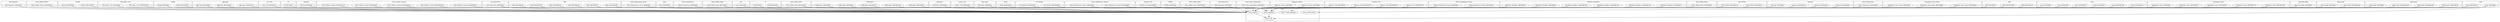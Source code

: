 digraph {
graph [overlap=false]
subgraph cluster_Sub_Exporter {
	label="Sub::Exporter";
	"Sub::Exporter::BEGIN@1";
}
subgraph cluster_Data_DPath_Filters {
	label="Data::DPath::Filters";
	"Data::DPath::Filters::BEGIN@10";
}
subgraph cluster_aliased {
	label="aliased";
	"aliased::BEGIN@8";
	"aliased::BEGIN@35";
}
subgraph cluster_File_Spec_Unix {
	label="File::Spec::Unix";
	"File::Spec::Unix::BEGIN@3";
	"File::Spec::Unix::BEGIN@149";
}
subgraph cluster_Config {
	label="Config";
	"Config::BEGIN@45";
	"Config::BEGIN@9";
}
subgraph cluster_App_Rad {
	label="App::Rad";
	"App::Rad::BEGIN@121";
	"App::Rad::BEGIN@93";
	"App::Rad::BEGIN@6";
}
subgraph cluster_List_Util {
	label="List::Util";
	"List::Util::BEGIN@11";
}
subgraph cluster_IO {
	label="IO";
	"IO::BEGIN@7";
}
subgraph cluster_Opcode {
	label="Opcode";
	"Opcode::BEGIN@5";
}
subgraph cluster_Data_DPath_Context {
	label="Data::DPath::Context";
	"Data::DPath::Context::BEGIN@10";
	"Data::DPath::Context::BEGIN@158";
	"Data::DPath::Context::BEGIN@424";
	"Data::DPath::Context::BEGIN@15.4";
	"Data::DPath::Context::BEGIN@222";
}
subgraph cluster_List_MoreUtils {
	label="List::MoreUtils";
	"List::MoreUtils::BEGIN@4";
}
subgraph cluster_Safe {
	label="Safe";
	"Safe::BEGIN@28";
	"Safe::BEGIN@191";
	"Safe::BEGIN@344";
	"Safe::BEGIN@285";
	"Safe::BEGIN@337";
	"Safe::BEGIN@36";
}
subgraph cluster_Class_XSAccessor_Array {
	label="Class::XSAccessor::Array";
	"Class::XSAccessor::Array::BEGIN@3";
}
subgraph cluster_base {
	label="base";
	"base::BEGIN@3";
}
subgraph cluster_Devel_StackTrace {
	label="Devel::StackTrace";
	"Devel::StackTrace::BEGIN@8";
}
subgraph cluster_Data_DPath_Step {
	label="Data::DPath::Step";
	"Data::DPath::Step::BEGIN@10";
}
subgraph cluster_vars {
	label="vars";
	"vars::BEGIN@8";
}
subgraph cluster_B {
	label="B";
	"B::BEGIN@9";
	"B::BEGIN@254";
}
subgraph cluster_main {
	label="main";
	"main::BEGIN@1.9";
	"main::BEGIN@6";
}
subgraph cluster_Data_DPath_Path {
	label="Data::DPath::Path";
	"Data::DPath::Path::BEGIN@10";
}
subgraph cluster_strict {
	label="strict";
	"strict::import";
	"strict::CORE:regcomp";
	"strict::unimport";
	"strict::bits";
	"strict::CORE:match";
}
subgraph cluster_SelfLoader {
	label="SelfLoader";
	"SelfLoader::BEGIN@3";
	"SelfLoader::BEGIN@158";
	"SelfLoader::BEGIN@93";
	"SelfLoader::BEGIN@73";
	"SelfLoader::BEGIN@91";
}
subgraph cluster_attributes {
	label="attributes";
	"attributes::BEGIN@9";
}
subgraph cluster_Scalar_Util {
	label="Scalar::Util";
	"Scalar::Util::BEGIN@9";
}
subgraph cluster_File_Spec {
	label="File::Spec";
	"File::Spec::BEGIN@3";
}
subgraph cluster_Fcntl {
	label="Fcntl";
	"Fcntl::BEGIN@58";
}
subgraph cluster_IO_Handle {
	label="IO::Handle";
	"IO::Handle::BEGIN@261";
	"IO::Handle::BEGIN@624";
}
subgraph cluster_Class_XSAccessor_Heavy {
	label="Class::XSAccessor::Heavy";
	"Class::XSAccessor::Heavy::BEGIN@27";
	"Class::XSAccessor::Heavy::BEGIN@5";
}
subgraph cluster_Params_Util {
	label="Params::Util";
	"Params::Util::BEGIN@59";
}
subgraph cluster_POSIX {
	label="POSIX";
	"POSIX::BEGIN@2";
}
subgraph cluster_Data_DPath_Attrs {
	label="Data::DPath::Attrs";
	"Data::DPath::Attrs::BEGIN@10";
}
subgraph cluster_Text_Balanced {
	label="Text::Balanced";
	"Text::Balanced::BEGIN@7";
}
subgraph cluster_Class_Data_Inheritable {
	label="Class::Data::Inheritable";
	"Class::Data::Inheritable::BEGIN@3";
}
subgraph cluster_Exporter_Heavy {
	label="Exporter::Heavy";
	"Exporter::Heavy::BEGIN@4";
	"Exporter::Heavy::BEGIN@3";
}
subgraph cluster_Iterator_Util {
	label="Iterator::Util";
	"Iterator::Util::BEGIN@373";
	"Iterator::Util::BEGIN@370";
	"Iterator::Util::BEGIN@284";
	"Iterator::Util::BEGIN@15";
}
subgraph cluster_Devel_StackTrace_Frame {
	label="Devel::StackTrace::Frame";
	"Devel::StackTrace::Frame::BEGIN@11";
	"Devel::StackTrace::Frame::BEGIN@6";
}
subgraph cluster_Attribute_Handlers {
	label="Attribute::Handlers";
	"Attribute::Handlers::BEGIN@15";
	"Attribute::Handlers::BEGIN@17";
	"Attribute::Handlers::BEGIN@124";
	"Attribute::Handlers::BEGIN@148";
	"Attribute::Handlers::BEGIN@199";
	"Attribute::Handlers::BEGIN@5";
}
subgraph cluster_Data_DPath_Point {
	label="Data::DPath::Point";
	"Data::DPath::Point::BEGIN@10";
}
subgraph cluster_Data_DPath {
	label="Data::DPath";
	"Data::DPath::BEGIN@11";
	"Data::DPath::BEGIN@2.8";
}
subgraph cluster_constant {
	label="constant";
	"constant::BEGIN@3";
	"constant::BEGIN@114";
	"constant::BEGIN@29";
	"constant::BEGIN@52";
}
subgraph cluster_Class_XSAccessor {
	label="Class::XSAccessor";
	"Class::XSAccessor::BEGIN@3";
}
subgraph cluster_Exception_Class_Base {
	label="Exception::Class::Base";
	"Exception::Class::Base::BEGIN@6";
	"Exception::Class::Base::BEGIN@43";
	"Exception::Class::Base::BEGIN@63";
}
subgraph cluster_utf8 {
	label="utf8";
	"utf8::BEGIN@123";
	"utf8::BEGIN@2";
	"utf8::BEGIN@399";
}
subgraph cluster_Carp {
	label="Carp";
	"Carp::BEGIN@413";
	"Carp::BEGIN@398";
	"Carp::BEGIN@4";
	"Carp::BEGIN@67";
	"Carp::BEGIN@18";
	"Carp::BEGIN@8";
}
subgraph cluster_Exception_Class {
	label="Exception::Class";
	"Exception::Class::BEGIN@168";
	"Exception::Class::BEGIN@176";
	"Exception::Class::BEGIN@8";
	"Exception::Class::BEGIN@46";
	"Exception::Class::BEGIN@79";
}
subgraph cluster_App_Rad_Help {
	label="App::Rad::Help";
	"App::Rad::Help::BEGIN@3";
}
subgraph cluster_Sub_Install {
	label="Sub::Install";
	"Sub::Install::BEGIN@4";
	"Sub::Install::BEGIN@184";
}
subgraph cluster_AutoLoader {
	label="AutoLoader";
	"AutoLoader::BEGIN@138";
	"AutoLoader::BEGIN@30";
	"AutoLoader::BEGIN@3";
	"AutoLoader::BEGIN@186";
}
"main::BEGIN@6" -> "strict::CORE:match";
"strict::unimport" -> "strict::bits";
"strict::import" -> "strict::bits";
"main::BEGIN@6" -> "strict::bits";
"App::Rad::BEGIN@121" -> "strict::unimport";
"Config::BEGIN@45" -> "strict::unimport";
"AutoLoader::BEGIN@138" -> "strict::unimport";
"Carp::BEGIN@18" -> "strict::unimport";
"constant::BEGIN@29" -> "strict::unimport";
"Iterator::Util::BEGIN@284" -> "strict::unimport";
"AutoLoader::BEGIN@186" -> "strict::unimport";
"File::Spec::Unix::BEGIN@149" -> "strict::unimport";
"Sub::Install::BEGIN@184" -> "strict::unimport";
"Class::XSAccessor::Heavy::BEGIN@27" -> "strict::unimport";
"utf8::BEGIN@123" -> "strict::unimport";
"Iterator::Util::BEGIN@370" -> "strict::unimport";
"Attribute::Handlers::BEGIN@148" -> "strict::unimport";
"Safe::BEGIN@36" -> "strict::unimport";
"Data::DPath::Context::BEGIN@424" -> "strict::unimport";
"Exception::Class::BEGIN@176" -> "strict::unimport";
"constant::BEGIN@52" -> "strict::unimport";
"Exception::Class::BEGIN@79" -> "strict::unimport";
"Data::DPath::Context::BEGIN@158" -> "strict::unimport";
"main::BEGIN@1.9" -> "strict::unimport";
"aliased::BEGIN@35" -> "strict::unimport";
"SelfLoader::BEGIN@158" -> "strict::unimport";
"Exception::Class::Base::BEGIN@63" -> "strict::unimport";
"SelfLoader::BEGIN@91" -> "strict::unimport";
"Exception::Class::BEGIN@46" -> "strict::unimport";
"utf8::BEGIN@399" -> "strict::unimport";
"Exception::Class::BEGIN@168" -> "strict::unimport";
"Carp::BEGIN@67" -> "strict::unimport";
"Data::DPath::Context::BEGIN@222" -> "strict::unimport";
"Attribute::Handlers::BEGIN@199" -> "strict::unimport";
"B::BEGIN@254" -> "strict::unimport";
"Safe::BEGIN@344" -> "strict::unimport";
"Carp::BEGIN@398" -> "strict::unimport";
"Devel::StackTrace::Frame::BEGIN@11" -> "strict::unimport";
"App::Rad::BEGIN@93" -> "strict::unimport";
"constant::BEGIN@114" -> "strict::unimport";
"Carp::BEGIN@8" -> "strict::unimport";
"Exception::Class::Base::BEGIN@43" -> "strict::unimport";
"IO::Handle::BEGIN@624" -> "strict::unimport";
"Safe::BEGIN@337" -> "strict::unimport";
"SelfLoader::BEGIN@73" -> "strict::unimport";
"Safe::BEGIN@191" -> "strict::unimport";
"Carp::BEGIN@413" -> "strict::unimport";
"Exporter::Heavy::BEGIN@4" -> "strict::unimport";
"Attribute::Handlers::BEGIN@15" -> "strict::unimport";
"Safe::BEGIN@285" -> "strict::unimport";
"Attribute::Handlers::BEGIN@124" -> "strict::unimport";
"AutoLoader::BEGIN@30" -> "strict::unimport";
"main::BEGIN@6" -> "strict::CORE:regcomp";
"base::BEGIN@3" -> "strict::import";
"Data::DPath::Context::BEGIN@10" -> "strict::import";
"Iterator::Util::BEGIN@373" -> "strict::import";
"Class::XSAccessor::Heavy::BEGIN@5" -> "strict::import";
"Sub::Exporter::BEGIN@1" -> "strict::import";
"utf8::BEGIN@2" -> "strict::import";
"aliased::BEGIN@8" -> "strict::import";
"Devel::StackTrace::Frame::BEGIN@6" -> "strict::import";
"vars::BEGIN@8" -> "strict::import";
"IO::BEGIN@7" -> "strict::import";
"attributes::BEGIN@9" -> "strict::import";
"List::MoreUtils::BEGIN@4" -> "strict::import";
"POSIX::BEGIN@2" -> "strict::import";
"Fcntl::BEGIN@58" -> "strict::import";
"IO::Handle::BEGIN@261" -> "strict::import";
"Config::BEGIN@9" -> "strict::import";
"App::Rad::Help::BEGIN@3" -> "strict::import";
"Text::Balanced::BEGIN@7" -> "strict::import";
"File::Spec::Unix::BEGIN@3" -> "strict::import";
"AutoLoader::BEGIN@3" -> "strict::import";
"Class::XSAccessor::BEGIN@3" -> "strict::import";
"Data::DPath::BEGIN@11" -> "strict::import";
"Data::DPath::Filters::BEGIN@10" -> "strict::import";
"SelfLoader::BEGIN@3" -> "strict::import";
"B::BEGIN@9" -> "strict::import";
"Class::XSAccessor::Array::BEGIN@3" -> "strict::import";
"Scalar::Util::BEGIN@9" -> "strict::import";
"Exception::Class::Base::BEGIN@6" -> "strict::import";
"Carp::BEGIN@4" -> "strict::import";
"Class::Data::Inheritable::BEGIN@3" -> "strict::import";
"constant::BEGIN@3" -> "strict::import";
"Exception::Class::BEGIN@8" -> "strict::import";
"Iterator::Util::BEGIN@15" -> "strict::import";
"File::Spec::BEGIN@3" -> "strict::import";
"Safe::BEGIN@28" -> "strict::import";
"Data::DPath::Context::BEGIN@15.4" -> "strict::import";
"Opcode::BEGIN@5" -> "strict::import";
"Params::Util::BEGIN@59" -> "strict::import";
"SelfLoader::BEGIN@93" -> "strict::import";
"List::Util::BEGIN@11" -> "strict::import";
"Data::DPath::Path::BEGIN@10" -> "strict::import";
"Attribute::Handlers::BEGIN@17" -> "strict::import";
"Sub::Install::BEGIN@4" -> "strict::import";
"Data::DPath::Attrs::BEGIN@10" -> "strict::import";
"Attribute::Handlers::BEGIN@5" -> "strict::import";
"main::BEGIN@6" -> "strict::import";
"Devel::StackTrace::BEGIN@8" -> "strict::import";
"Data::DPath::Point::BEGIN@10" -> "strict::import";
"Data::DPath::Step::BEGIN@10" -> "strict::import";
"App::Rad::BEGIN@6" -> "strict::import";
"Exporter::Heavy::BEGIN@3" -> "strict::import";
"Data::DPath::BEGIN@2.8" -> "strict::import";
}
